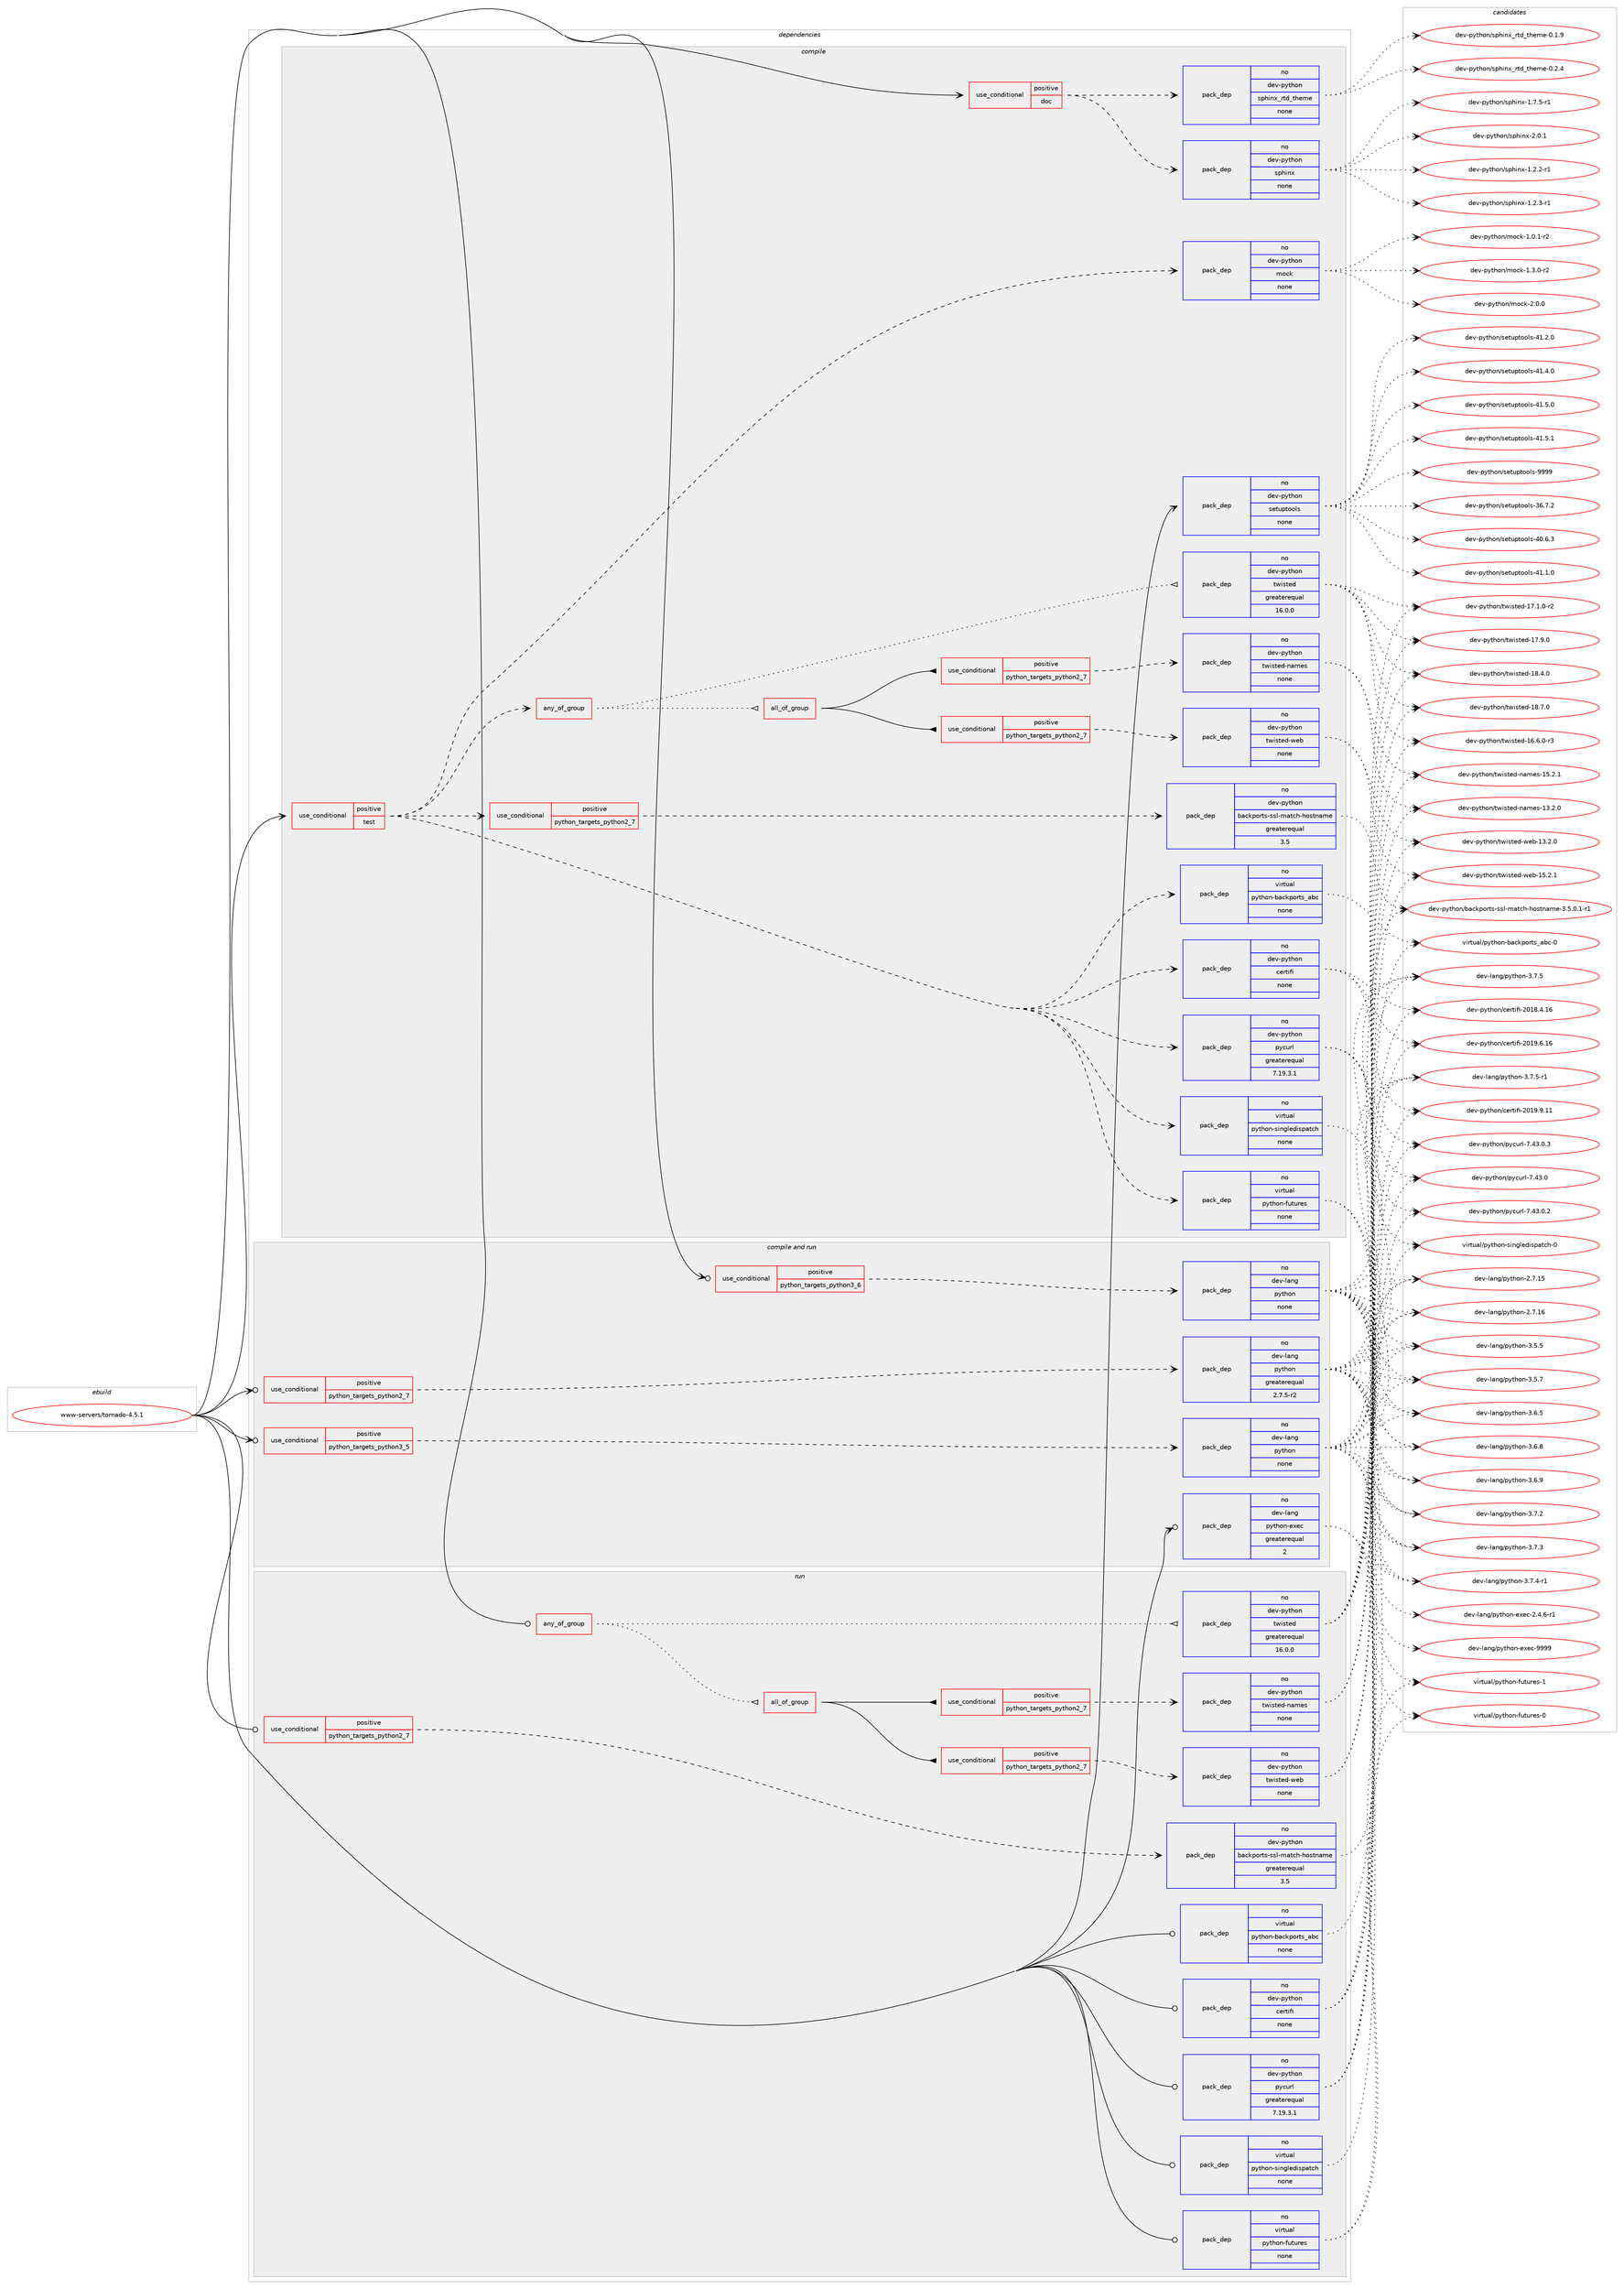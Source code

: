 digraph prolog {

# *************
# Graph options
# *************

newrank=true;
concentrate=true;
compound=true;
graph [rankdir=LR,fontname=Helvetica,fontsize=10,ranksep=1.5];#, ranksep=2.5, nodesep=0.2];
edge  [arrowhead=vee];
node  [fontname=Helvetica,fontsize=10];

# **********
# The ebuild
# **********

subgraph cluster_leftcol {
color=gray;
rank=same;
label=<<i>ebuild</i>>;
id [label="www-servers/tornado-4.5.1", color=red, width=4, href="../www-servers/tornado-4.5.1.svg"];
}

# ****************
# The dependencies
# ****************

subgraph cluster_midcol {
color=gray;
label=<<i>dependencies</i>>;
subgraph cluster_compile {
fillcolor="#eeeeee";
style=filled;
label=<<i>compile</i>>;
subgraph cond218486 {
dependency911066 [label=<<TABLE BORDER="0" CELLBORDER="1" CELLSPACING="0" CELLPADDING="4"><TR><TD ROWSPAN="3" CELLPADDING="10">use_conditional</TD></TR><TR><TD>positive</TD></TR><TR><TD>doc</TD></TR></TABLE>>, shape=none, color=red];
subgraph pack676174 {
dependency911067 [label=<<TABLE BORDER="0" CELLBORDER="1" CELLSPACING="0" CELLPADDING="4" WIDTH="220"><TR><TD ROWSPAN="6" CELLPADDING="30">pack_dep</TD></TR><TR><TD WIDTH="110">no</TD></TR><TR><TD>dev-python</TD></TR><TR><TD>sphinx</TD></TR><TR><TD>none</TD></TR><TR><TD></TD></TR></TABLE>>, shape=none, color=blue];
}
dependency911066:e -> dependency911067:w [weight=20,style="dashed",arrowhead="vee"];
subgraph pack676175 {
dependency911068 [label=<<TABLE BORDER="0" CELLBORDER="1" CELLSPACING="0" CELLPADDING="4" WIDTH="220"><TR><TD ROWSPAN="6" CELLPADDING="30">pack_dep</TD></TR><TR><TD WIDTH="110">no</TD></TR><TR><TD>dev-python</TD></TR><TR><TD>sphinx_rtd_theme</TD></TR><TR><TD>none</TD></TR><TR><TD></TD></TR></TABLE>>, shape=none, color=blue];
}
dependency911066:e -> dependency911068:w [weight=20,style="dashed",arrowhead="vee"];
}
id:e -> dependency911066:w [weight=20,style="solid",arrowhead="vee"];
subgraph cond218487 {
dependency911069 [label=<<TABLE BORDER="0" CELLBORDER="1" CELLSPACING="0" CELLPADDING="4"><TR><TD ROWSPAN="3" CELLPADDING="10">use_conditional</TD></TR><TR><TD>positive</TD></TR><TR><TD>test</TD></TR></TABLE>>, shape=none, color=red];
subgraph pack676176 {
dependency911070 [label=<<TABLE BORDER="0" CELLBORDER="1" CELLSPACING="0" CELLPADDING="4" WIDTH="220"><TR><TD ROWSPAN="6" CELLPADDING="30">pack_dep</TD></TR><TR><TD WIDTH="110">no</TD></TR><TR><TD>dev-python</TD></TR><TR><TD>certifi</TD></TR><TR><TD>none</TD></TR><TR><TD></TD></TR></TABLE>>, shape=none, color=blue];
}
dependency911069:e -> dependency911070:w [weight=20,style="dashed",arrowhead="vee"];
subgraph pack676177 {
dependency911071 [label=<<TABLE BORDER="0" CELLBORDER="1" CELLSPACING="0" CELLPADDING="4" WIDTH="220"><TR><TD ROWSPAN="6" CELLPADDING="30">pack_dep</TD></TR><TR><TD WIDTH="110">no</TD></TR><TR><TD>dev-python</TD></TR><TR><TD>pycurl</TD></TR><TR><TD>greaterequal</TD></TR><TR><TD>7.19.3.1</TD></TR></TABLE>>, shape=none, color=blue];
}
dependency911069:e -> dependency911071:w [weight=20,style="dashed",arrowhead="vee"];
subgraph cond218488 {
dependency911072 [label=<<TABLE BORDER="0" CELLBORDER="1" CELLSPACING="0" CELLPADDING="4"><TR><TD ROWSPAN="3" CELLPADDING="10">use_conditional</TD></TR><TR><TD>positive</TD></TR><TR><TD>python_targets_python2_7</TD></TR></TABLE>>, shape=none, color=red];
subgraph pack676178 {
dependency911073 [label=<<TABLE BORDER="0" CELLBORDER="1" CELLSPACING="0" CELLPADDING="4" WIDTH="220"><TR><TD ROWSPAN="6" CELLPADDING="30">pack_dep</TD></TR><TR><TD WIDTH="110">no</TD></TR><TR><TD>dev-python</TD></TR><TR><TD>backports-ssl-match-hostname</TD></TR><TR><TD>greaterequal</TD></TR><TR><TD>3.5</TD></TR></TABLE>>, shape=none, color=blue];
}
dependency911072:e -> dependency911073:w [weight=20,style="dashed",arrowhead="vee"];
}
dependency911069:e -> dependency911072:w [weight=20,style="dashed",arrowhead="vee"];
subgraph any15825 {
dependency911074 [label=<<TABLE BORDER="0" CELLBORDER="1" CELLSPACING="0" CELLPADDING="4"><TR><TD CELLPADDING="10">any_of_group</TD></TR></TABLE>>, shape=none, color=red];subgraph pack676179 {
dependency911075 [label=<<TABLE BORDER="0" CELLBORDER="1" CELLSPACING="0" CELLPADDING="4" WIDTH="220"><TR><TD ROWSPAN="6" CELLPADDING="30">pack_dep</TD></TR><TR><TD WIDTH="110">no</TD></TR><TR><TD>dev-python</TD></TR><TR><TD>twisted</TD></TR><TR><TD>greaterequal</TD></TR><TR><TD>16.0.0</TD></TR></TABLE>>, shape=none, color=blue];
}
dependency911074:e -> dependency911075:w [weight=20,style="dotted",arrowhead="oinv"];
subgraph all584 {
dependency911076 [label=<<TABLE BORDER="0" CELLBORDER="1" CELLSPACING="0" CELLPADDING="4"><TR><TD CELLPADDING="10">all_of_group</TD></TR></TABLE>>, shape=none, color=red];subgraph cond218489 {
dependency911077 [label=<<TABLE BORDER="0" CELLBORDER="1" CELLSPACING="0" CELLPADDING="4"><TR><TD ROWSPAN="3" CELLPADDING="10">use_conditional</TD></TR><TR><TD>positive</TD></TR><TR><TD>python_targets_python2_7</TD></TR></TABLE>>, shape=none, color=red];
subgraph pack676180 {
dependency911078 [label=<<TABLE BORDER="0" CELLBORDER="1" CELLSPACING="0" CELLPADDING="4" WIDTH="220"><TR><TD ROWSPAN="6" CELLPADDING="30">pack_dep</TD></TR><TR><TD WIDTH="110">no</TD></TR><TR><TD>dev-python</TD></TR><TR><TD>twisted-names</TD></TR><TR><TD>none</TD></TR><TR><TD></TD></TR></TABLE>>, shape=none, color=blue];
}
dependency911077:e -> dependency911078:w [weight=20,style="dashed",arrowhead="vee"];
}
dependency911076:e -> dependency911077:w [weight=20,style="solid",arrowhead="inv"];
subgraph cond218490 {
dependency911079 [label=<<TABLE BORDER="0" CELLBORDER="1" CELLSPACING="0" CELLPADDING="4"><TR><TD ROWSPAN="3" CELLPADDING="10">use_conditional</TD></TR><TR><TD>positive</TD></TR><TR><TD>python_targets_python2_7</TD></TR></TABLE>>, shape=none, color=red];
subgraph pack676181 {
dependency911080 [label=<<TABLE BORDER="0" CELLBORDER="1" CELLSPACING="0" CELLPADDING="4" WIDTH="220"><TR><TD ROWSPAN="6" CELLPADDING="30">pack_dep</TD></TR><TR><TD WIDTH="110">no</TD></TR><TR><TD>dev-python</TD></TR><TR><TD>twisted-web</TD></TR><TR><TD>none</TD></TR><TR><TD></TD></TR></TABLE>>, shape=none, color=blue];
}
dependency911079:e -> dependency911080:w [weight=20,style="dashed",arrowhead="vee"];
}
dependency911076:e -> dependency911079:w [weight=20,style="solid",arrowhead="inv"];
}
dependency911074:e -> dependency911076:w [weight=20,style="dotted",arrowhead="oinv"];
}
dependency911069:e -> dependency911074:w [weight=20,style="dashed",arrowhead="vee"];
subgraph pack676182 {
dependency911081 [label=<<TABLE BORDER="0" CELLBORDER="1" CELLSPACING="0" CELLPADDING="4" WIDTH="220"><TR><TD ROWSPAN="6" CELLPADDING="30">pack_dep</TD></TR><TR><TD WIDTH="110">no</TD></TR><TR><TD>virtual</TD></TR><TR><TD>python-backports_abc</TD></TR><TR><TD>none</TD></TR><TR><TD></TD></TR></TABLE>>, shape=none, color=blue];
}
dependency911069:e -> dependency911081:w [weight=20,style="dashed",arrowhead="vee"];
subgraph pack676183 {
dependency911082 [label=<<TABLE BORDER="0" CELLBORDER="1" CELLSPACING="0" CELLPADDING="4" WIDTH="220"><TR><TD ROWSPAN="6" CELLPADDING="30">pack_dep</TD></TR><TR><TD WIDTH="110">no</TD></TR><TR><TD>virtual</TD></TR><TR><TD>python-futures</TD></TR><TR><TD>none</TD></TR><TR><TD></TD></TR></TABLE>>, shape=none, color=blue];
}
dependency911069:e -> dependency911082:w [weight=20,style="dashed",arrowhead="vee"];
subgraph pack676184 {
dependency911083 [label=<<TABLE BORDER="0" CELLBORDER="1" CELLSPACING="0" CELLPADDING="4" WIDTH="220"><TR><TD ROWSPAN="6" CELLPADDING="30">pack_dep</TD></TR><TR><TD WIDTH="110">no</TD></TR><TR><TD>virtual</TD></TR><TR><TD>python-singledispatch</TD></TR><TR><TD>none</TD></TR><TR><TD></TD></TR></TABLE>>, shape=none, color=blue];
}
dependency911069:e -> dependency911083:w [weight=20,style="dashed",arrowhead="vee"];
subgraph pack676185 {
dependency911084 [label=<<TABLE BORDER="0" CELLBORDER="1" CELLSPACING="0" CELLPADDING="4" WIDTH="220"><TR><TD ROWSPAN="6" CELLPADDING="30">pack_dep</TD></TR><TR><TD WIDTH="110">no</TD></TR><TR><TD>dev-python</TD></TR><TR><TD>mock</TD></TR><TR><TD>none</TD></TR><TR><TD></TD></TR></TABLE>>, shape=none, color=blue];
}
dependency911069:e -> dependency911084:w [weight=20,style="dashed",arrowhead="vee"];
}
id:e -> dependency911069:w [weight=20,style="solid",arrowhead="vee"];
subgraph pack676186 {
dependency911085 [label=<<TABLE BORDER="0" CELLBORDER="1" CELLSPACING="0" CELLPADDING="4" WIDTH="220"><TR><TD ROWSPAN="6" CELLPADDING="30">pack_dep</TD></TR><TR><TD WIDTH="110">no</TD></TR><TR><TD>dev-python</TD></TR><TR><TD>setuptools</TD></TR><TR><TD>none</TD></TR><TR><TD></TD></TR></TABLE>>, shape=none, color=blue];
}
id:e -> dependency911085:w [weight=20,style="solid",arrowhead="vee"];
}
subgraph cluster_compileandrun {
fillcolor="#eeeeee";
style=filled;
label=<<i>compile and run</i>>;
subgraph cond218491 {
dependency911086 [label=<<TABLE BORDER="0" CELLBORDER="1" CELLSPACING="0" CELLPADDING="4"><TR><TD ROWSPAN="3" CELLPADDING="10">use_conditional</TD></TR><TR><TD>positive</TD></TR><TR><TD>python_targets_python2_7</TD></TR></TABLE>>, shape=none, color=red];
subgraph pack676187 {
dependency911087 [label=<<TABLE BORDER="0" CELLBORDER="1" CELLSPACING="0" CELLPADDING="4" WIDTH="220"><TR><TD ROWSPAN="6" CELLPADDING="30">pack_dep</TD></TR><TR><TD WIDTH="110">no</TD></TR><TR><TD>dev-lang</TD></TR><TR><TD>python</TD></TR><TR><TD>greaterequal</TD></TR><TR><TD>2.7.5-r2</TD></TR></TABLE>>, shape=none, color=blue];
}
dependency911086:e -> dependency911087:w [weight=20,style="dashed",arrowhead="vee"];
}
id:e -> dependency911086:w [weight=20,style="solid",arrowhead="odotvee"];
subgraph cond218492 {
dependency911088 [label=<<TABLE BORDER="0" CELLBORDER="1" CELLSPACING="0" CELLPADDING="4"><TR><TD ROWSPAN="3" CELLPADDING="10">use_conditional</TD></TR><TR><TD>positive</TD></TR><TR><TD>python_targets_python3_5</TD></TR></TABLE>>, shape=none, color=red];
subgraph pack676188 {
dependency911089 [label=<<TABLE BORDER="0" CELLBORDER="1" CELLSPACING="0" CELLPADDING="4" WIDTH="220"><TR><TD ROWSPAN="6" CELLPADDING="30">pack_dep</TD></TR><TR><TD WIDTH="110">no</TD></TR><TR><TD>dev-lang</TD></TR><TR><TD>python</TD></TR><TR><TD>none</TD></TR><TR><TD></TD></TR></TABLE>>, shape=none, color=blue];
}
dependency911088:e -> dependency911089:w [weight=20,style="dashed",arrowhead="vee"];
}
id:e -> dependency911088:w [weight=20,style="solid",arrowhead="odotvee"];
subgraph cond218493 {
dependency911090 [label=<<TABLE BORDER="0" CELLBORDER="1" CELLSPACING="0" CELLPADDING="4"><TR><TD ROWSPAN="3" CELLPADDING="10">use_conditional</TD></TR><TR><TD>positive</TD></TR><TR><TD>python_targets_python3_6</TD></TR></TABLE>>, shape=none, color=red];
subgraph pack676189 {
dependency911091 [label=<<TABLE BORDER="0" CELLBORDER="1" CELLSPACING="0" CELLPADDING="4" WIDTH="220"><TR><TD ROWSPAN="6" CELLPADDING="30">pack_dep</TD></TR><TR><TD WIDTH="110">no</TD></TR><TR><TD>dev-lang</TD></TR><TR><TD>python</TD></TR><TR><TD>none</TD></TR><TR><TD></TD></TR></TABLE>>, shape=none, color=blue];
}
dependency911090:e -> dependency911091:w [weight=20,style="dashed",arrowhead="vee"];
}
id:e -> dependency911090:w [weight=20,style="solid",arrowhead="odotvee"];
subgraph pack676190 {
dependency911092 [label=<<TABLE BORDER="0" CELLBORDER="1" CELLSPACING="0" CELLPADDING="4" WIDTH="220"><TR><TD ROWSPAN="6" CELLPADDING="30">pack_dep</TD></TR><TR><TD WIDTH="110">no</TD></TR><TR><TD>dev-lang</TD></TR><TR><TD>python-exec</TD></TR><TR><TD>greaterequal</TD></TR><TR><TD>2</TD></TR></TABLE>>, shape=none, color=blue];
}
id:e -> dependency911092:w [weight=20,style="solid",arrowhead="odotvee"];
}
subgraph cluster_run {
fillcolor="#eeeeee";
style=filled;
label=<<i>run</i>>;
subgraph any15826 {
dependency911093 [label=<<TABLE BORDER="0" CELLBORDER="1" CELLSPACING="0" CELLPADDING="4"><TR><TD CELLPADDING="10">any_of_group</TD></TR></TABLE>>, shape=none, color=red];subgraph pack676191 {
dependency911094 [label=<<TABLE BORDER="0" CELLBORDER="1" CELLSPACING="0" CELLPADDING="4" WIDTH="220"><TR><TD ROWSPAN="6" CELLPADDING="30">pack_dep</TD></TR><TR><TD WIDTH="110">no</TD></TR><TR><TD>dev-python</TD></TR><TR><TD>twisted</TD></TR><TR><TD>greaterequal</TD></TR><TR><TD>16.0.0</TD></TR></TABLE>>, shape=none, color=blue];
}
dependency911093:e -> dependency911094:w [weight=20,style="dotted",arrowhead="oinv"];
subgraph all585 {
dependency911095 [label=<<TABLE BORDER="0" CELLBORDER="1" CELLSPACING="0" CELLPADDING="4"><TR><TD CELLPADDING="10">all_of_group</TD></TR></TABLE>>, shape=none, color=red];subgraph cond218494 {
dependency911096 [label=<<TABLE BORDER="0" CELLBORDER="1" CELLSPACING="0" CELLPADDING="4"><TR><TD ROWSPAN="3" CELLPADDING="10">use_conditional</TD></TR><TR><TD>positive</TD></TR><TR><TD>python_targets_python2_7</TD></TR></TABLE>>, shape=none, color=red];
subgraph pack676192 {
dependency911097 [label=<<TABLE BORDER="0" CELLBORDER="1" CELLSPACING="0" CELLPADDING="4" WIDTH="220"><TR><TD ROWSPAN="6" CELLPADDING="30">pack_dep</TD></TR><TR><TD WIDTH="110">no</TD></TR><TR><TD>dev-python</TD></TR><TR><TD>twisted-names</TD></TR><TR><TD>none</TD></TR><TR><TD></TD></TR></TABLE>>, shape=none, color=blue];
}
dependency911096:e -> dependency911097:w [weight=20,style="dashed",arrowhead="vee"];
}
dependency911095:e -> dependency911096:w [weight=20,style="solid",arrowhead="inv"];
subgraph cond218495 {
dependency911098 [label=<<TABLE BORDER="0" CELLBORDER="1" CELLSPACING="0" CELLPADDING="4"><TR><TD ROWSPAN="3" CELLPADDING="10">use_conditional</TD></TR><TR><TD>positive</TD></TR><TR><TD>python_targets_python2_7</TD></TR></TABLE>>, shape=none, color=red];
subgraph pack676193 {
dependency911099 [label=<<TABLE BORDER="0" CELLBORDER="1" CELLSPACING="0" CELLPADDING="4" WIDTH="220"><TR><TD ROWSPAN="6" CELLPADDING="30">pack_dep</TD></TR><TR><TD WIDTH="110">no</TD></TR><TR><TD>dev-python</TD></TR><TR><TD>twisted-web</TD></TR><TR><TD>none</TD></TR><TR><TD></TD></TR></TABLE>>, shape=none, color=blue];
}
dependency911098:e -> dependency911099:w [weight=20,style="dashed",arrowhead="vee"];
}
dependency911095:e -> dependency911098:w [weight=20,style="solid",arrowhead="inv"];
}
dependency911093:e -> dependency911095:w [weight=20,style="dotted",arrowhead="oinv"];
}
id:e -> dependency911093:w [weight=20,style="solid",arrowhead="odot"];
subgraph cond218496 {
dependency911100 [label=<<TABLE BORDER="0" CELLBORDER="1" CELLSPACING="0" CELLPADDING="4"><TR><TD ROWSPAN="3" CELLPADDING="10">use_conditional</TD></TR><TR><TD>positive</TD></TR><TR><TD>python_targets_python2_7</TD></TR></TABLE>>, shape=none, color=red];
subgraph pack676194 {
dependency911101 [label=<<TABLE BORDER="0" CELLBORDER="1" CELLSPACING="0" CELLPADDING="4" WIDTH="220"><TR><TD ROWSPAN="6" CELLPADDING="30">pack_dep</TD></TR><TR><TD WIDTH="110">no</TD></TR><TR><TD>dev-python</TD></TR><TR><TD>backports-ssl-match-hostname</TD></TR><TR><TD>greaterequal</TD></TR><TR><TD>3.5</TD></TR></TABLE>>, shape=none, color=blue];
}
dependency911100:e -> dependency911101:w [weight=20,style="dashed",arrowhead="vee"];
}
id:e -> dependency911100:w [weight=20,style="solid",arrowhead="odot"];
subgraph pack676195 {
dependency911102 [label=<<TABLE BORDER="0" CELLBORDER="1" CELLSPACING="0" CELLPADDING="4" WIDTH="220"><TR><TD ROWSPAN="6" CELLPADDING="30">pack_dep</TD></TR><TR><TD WIDTH="110">no</TD></TR><TR><TD>dev-python</TD></TR><TR><TD>certifi</TD></TR><TR><TD>none</TD></TR><TR><TD></TD></TR></TABLE>>, shape=none, color=blue];
}
id:e -> dependency911102:w [weight=20,style="solid",arrowhead="odot"];
subgraph pack676196 {
dependency911103 [label=<<TABLE BORDER="0" CELLBORDER="1" CELLSPACING="0" CELLPADDING="4" WIDTH="220"><TR><TD ROWSPAN="6" CELLPADDING="30">pack_dep</TD></TR><TR><TD WIDTH="110">no</TD></TR><TR><TD>dev-python</TD></TR><TR><TD>pycurl</TD></TR><TR><TD>greaterequal</TD></TR><TR><TD>7.19.3.1</TD></TR></TABLE>>, shape=none, color=blue];
}
id:e -> dependency911103:w [weight=20,style="solid",arrowhead="odot"];
subgraph pack676197 {
dependency911104 [label=<<TABLE BORDER="0" CELLBORDER="1" CELLSPACING="0" CELLPADDING="4" WIDTH="220"><TR><TD ROWSPAN="6" CELLPADDING="30">pack_dep</TD></TR><TR><TD WIDTH="110">no</TD></TR><TR><TD>virtual</TD></TR><TR><TD>python-backports_abc</TD></TR><TR><TD>none</TD></TR><TR><TD></TD></TR></TABLE>>, shape=none, color=blue];
}
id:e -> dependency911104:w [weight=20,style="solid",arrowhead="odot"];
subgraph pack676198 {
dependency911105 [label=<<TABLE BORDER="0" CELLBORDER="1" CELLSPACING="0" CELLPADDING="4" WIDTH="220"><TR><TD ROWSPAN="6" CELLPADDING="30">pack_dep</TD></TR><TR><TD WIDTH="110">no</TD></TR><TR><TD>virtual</TD></TR><TR><TD>python-futures</TD></TR><TR><TD>none</TD></TR><TR><TD></TD></TR></TABLE>>, shape=none, color=blue];
}
id:e -> dependency911105:w [weight=20,style="solid",arrowhead="odot"];
subgraph pack676199 {
dependency911106 [label=<<TABLE BORDER="0" CELLBORDER="1" CELLSPACING="0" CELLPADDING="4" WIDTH="220"><TR><TD ROWSPAN="6" CELLPADDING="30">pack_dep</TD></TR><TR><TD WIDTH="110">no</TD></TR><TR><TD>virtual</TD></TR><TR><TD>python-singledispatch</TD></TR><TR><TD>none</TD></TR><TR><TD></TD></TR></TABLE>>, shape=none, color=blue];
}
id:e -> dependency911106:w [weight=20,style="solid",arrowhead="odot"];
}
}

# **************
# The candidates
# **************

subgraph cluster_choices {
rank=same;
color=gray;
label=<<i>candidates</i>>;

subgraph choice676174 {
color=black;
nodesep=1;
choice10010111845112121116104111110471151121041051101204549465046504511449 [label="dev-python/sphinx-1.2.2-r1", color=red, width=4,href="../dev-python/sphinx-1.2.2-r1.svg"];
choice10010111845112121116104111110471151121041051101204549465046514511449 [label="dev-python/sphinx-1.2.3-r1", color=red, width=4,href="../dev-python/sphinx-1.2.3-r1.svg"];
choice10010111845112121116104111110471151121041051101204549465546534511449 [label="dev-python/sphinx-1.7.5-r1", color=red, width=4,href="../dev-python/sphinx-1.7.5-r1.svg"];
choice1001011184511212111610411111047115112104105110120455046484649 [label="dev-python/sphinx-2.0.1", color=red, width=4,href="../dev-python/sphinx-2.0.1.svg"];
dependency911067:e -> choice10010111845112121116104111110471151121041051101204549465046504511449:w [style=dotted,weight="100"];
dependency911067:e -> choice10010111845112121116104111110471151121041051101204549465046514511449:w [style=dotted,weight="100"];
dependency911067:e -> choice10010111845112121116104111110471151121041051101204549465546534511449:w [style=dotted,weight="100"];
dependency911067:e -> choice1001011184511212111610411111047115112104105110120455046484649:w [style=dotted,weight="100"];
}
subgraph choice676175 {
color=black;
nodesep=1;
choice10010111845112121116104111110471151121041051101209511411610095116104101109101454846494657 [label="dev-python/sphinx_rtd_theme-0.1.9", color=red, width=4,href="../dev-python/sphinx_rtd_theme-0.1.9.svg"];
choice10010111845112121116104111110471151121041051101209511411610095116104101109101454846504652 [label="dev-python/sphinx_rtd_theme-0.2.4", color=red, width=4,href="../dev-python/sphinx_rtd_theme-0.2.4.svg"];
dependency911068:e -> choice10010111845112121116104111110471151121041051101209511411610095116104101109101454846494657:w [style=dotted,weight="100"];
dependency911068:e -> choice10010111845112121116104111110471151121041051101209511411610095116104101109101454846504652:w [style=dotted,weight="100"];
}
subgraph choice676176 {
color=black;
nodesep=1;
choice10010111845112121116104111110479910111411610510210545504849564652464954 [label="dev-python/certifi-2018.4.16", color=red, width=4,href="../dev-python/certifi-2018.4.16.svg"];
choice10010111845112121116104111110479910111411610510210545504849574654464954 [label="dev-python/certifi-2019.6.16", color=red, width=4,href="../dev-python/certifi-2019.6.16.svg"];
choice10010111845112121116104111110479910111411610510210545504849574657464949 [label="dev-python/certifi-2019.9.11", color=red, width=4,href="../dev-python/certifi-2019.9.11.svg"];
dependency911070:e -> choice10010111845112121116104111110479910111411610510210545504849564652464954:w [style=dotted,weight="100"];
dependency911070:e -> choice10010111845112121116104111110479910111411610510210545504849574654464954:w [style=dotted,weight="100"];
dependency911070:e -> choice10010111845112121116104111110479910111411610510210545504849574657464949:w [style=dotted,weight="100"];
}
subgraph choice676177 {
color=black;
nodesep=1;
choice10010111845112121116104111110471121219911711410845554652514648 [label="dev-python/pycurl-7.43.0", color=red, width=4,href="../dev-python/pycurl-7.43.0.svg"];
choice100101118451121211161041111104711212199117114108455546525146484650 [label="dev-python/pycurl-7.43.0.2", color=red, width=4,href="../dev-python/pycurl-7.43.0.2.svg"];
choice100101118451121211161041111104711212199117114108455546525146484651 [label="dev-python/pycurl-7.43.0.3", color=red, width=4,href="../dev-python/pycurl-7.43.0.3.svg"];
dependency911071:e -> choice10010111845112121116104111110471121219911711410845554652514648:w [style=dotted,weight="100"];
dependency911071:e -> choice100101118451121211161041111104711212199117114108455546525146484650:w [style=dotted,weight="100"];
dependency911071:e -> choice100101118451121211161041111104711212199117114108455546525146484651:w [style=dotted,weight="100"];
}
subgraph choice676178 {
color=black;
nodesep=1;
choice100101118451121211161041111104798979910711211111411611545115115108451099711699104451041111151161109710910145514653464846494511449 [label="dev-python/backports-ssl-match-hostname-3.5.0.1-r1", color=red, width=4,href="../dev-python/backports-ssl-match-hostname-3.5.0.1-r1.svg"];
dependency911073:e -> choice100101118451121211161041111104798979910711211111411611545115115108451099711699104451041111151161109710910145514653464846494511449:w [style=dotted,weight="100"];
}
subgraph choice676179 {
color=black;
nodesep=1;
choice1001011184511212111610411111047116119105115116101100454954465446484511451 [label="dev-python/twisted-16.6.0-r3", color=red, width=4,href="../dev-python/twisted-16.6.0-r3.svg"];
choice1001011184511212111610411111047116119105115116101100454955464946484511450 [label="dev-python/twisted-17.1.0-r2", color=red, width=4,href="../dev-python/twisted-17.1.0-r2.svg"];
choice100101118451121211161041111104711611910511511610110045495546574648 [label="dev-python/twisted-17.9.0", color=red, width=4,href="../dev-python/twisted-17.9.0.svg"];
choice100101118451121211161041111104711611910511511610110045495646524648 [label="dev-python/twisted-18.4.0", color=red, width=4,href="../dev-python/twisted-18.4.0.svg"];
choice100101118451121211161041111104711611910511511610110045495646554648 [label="dev-python/twisted-18.7.0", color=red, width=4,href="../dev-python/twisted-18.7.0.svg"];
dependency911075:e -> choice1001011184511212111610411111047116119105115116101100454954465446484511451:w [style=dotted,weight="100"];
dependency911075:e -> choice1001011184511212111610411111047116119105115116101100454955464946484511450:w [style=dotted,weight="100"];
dependency911075:e -> choice100101118451121211161041111104711611910511511610110045495546574648:w [style=dotted,weight="100"];
dependency911075:e -> choice100101118451121211161041111104711611910511511610110045495646524648:w [style=dotted,weight="100"];
dependency911075:e -> choice100101118451121211161041111104711611910511511610110045495646554648:w [style=dotted,weight="100"];
}
subgraph choice676180 {
color=black;
nodesep=1;
choice1001011184511212111610411111047116119105115116101100451109710910111545495146504648 [label="dev-python/twisted-names-13.2.0", color=red, width=4,href="../dev-python/twisted-names-13.2.0.svg"];
choice1001011184511212111610411111047116119105115116101100451109710910111545495346504649 [label="dev-python/twisted-names-15.2.1", color=red, width=4,href="../dev-python/twisted-names-15.2.1.svg"];
dependency911078:e -> choice1001011184511212111610411111047116119105115116101100451109710910111545495146504648:w [style=dotted,weight="100"];
dependency911078:e -> choice1001011184511212111610411111047116119105115116101100451109710910111545495346504649:w [style=dotted,weight="100"];
}
subgraph choice676181 {
color=black;
nodesep=1;
choice1001011184511212111610411111047116119105115116101100451191019845495146504648 [label="dev-python/twisted-web-13.2.0", color=red, width=4,href="../dev-python/twisted-web-13.2.0.svg"];
choice1001011184511212111610411111047116119105115116101100451191019845495346504649 [label="dev-python/twisted-web-15.2.1", color=red, width=4,href="../dev-python/twisted-web-15.2.1.svg"];
dependency911080:e -> choice1001011184511212111610411111047116119105115116101100451191019845495146504648:w [style=dotted,weight="100"];
dependency911080:e -> choice1001011184511212111610411111047116119105115116101100451191019845495346504649:w [style=dotted,weight="100"];
}
subgraph choice676182 {
color=black;
nodesep=1;
choice118105114116117971084711212111610411111045989799107112111114116115959798994548 [label="virtual/python-backports_abc-0", color=red, width=4,href="../virtual/python-backports_abc-0.svg"];
dependency911081:e -> choice118105114116117971084711212111610411111045989799107112111114116115959798994548:w [style=dotted,weight="100"];
}
subgraph choice676183 {
color=black;
nodesep=1;
choice1181051141161179710847112121116104111110451021171161171141011154548 [label="virtual/python-futures-0", color=red, width=4,href="../virtual/python-futures-0.svg"];
choice1181051141161179710847112121116104111110451021171161171141011154549 [label="virtual/python-futures-1", color=red, width=4,href="../virtual/python-futures-1.svg"];
dependency911082:e -> choice1181051141161179710847112121116104111110451021171161171141011154548:w [style=dotted,weight="100"];
dependency911082:e -> choice1181051141161179710847112121116104111110451021171161171141011154549:w [style=dotted,weight="100"];
}
subgraph choice676184 {
color=black;
nodesep=1;
choice11810511411611797108471121211161041111104511510511010310810110010511511297116991044548 [label="virtual/python-singledispatch-0", color=red, width=4,href="../virtual/python-singledispatch-0.svg"];
dependency911083:e -> choice11810511411611797108471121211161041111104511510511010310810110010511511297116991044548:w [style=dotted,weight="100"];
}
subgraph choice676185 {
color=black;
nodesep=1;
choice1001011184511212111610411111047109111991074549464846494511450 [label="dev-python/mock-1.0.1-r2", color=red, width=4,href="../dev-python/mock-1.0.1-r2.svg"];
choice1001011184511212111610411111047109111991074549465146484511450 [label="dev-python/mock-1.3.0-r2", color=red, width=4,href="../dev-python/mock-1.3.0-r2.svg"];
choice100101118451121211161041111104710911199107455046484648 [label="dev-python/mock-2.0.0", color=red, width=4,href="../dev-python/mock-2.0.0.svg"];
dependency911084:e -> choice1001011184511212111610411111047109111991074549464846494511450:w [style=dotted,weight="100"];
dependency911084:e -> choice1001011184511212111610411111047109111991074549465146484511450:w [style=dotted,weight="100"];
dependency911084:e -> choice100101118451121211161041111104710911199107455046484648:w [style=dotted,weight="100"];
}
subgraph choice676186 {
color=black;
nodesep=1;
choice100101118451121211161041111104711510111611711211611111110811545515446554650 [label="dev-python/setuptools-36.7.2", color=red, width=4,href="../dev-python/setuptools-36.7.2.svg"];
choice100101118451121211161041111104711510111611711211611111110811545524846544651 [label="dev-python/setuptools-40.6.3", color=red, width=4,href="../dev-python/setuptools-40.6.3.svg"];
choice100101118451121211161041111104711510111611711211611111110811545524946494648 [label="dev-python/setuptools-41.1.0", color=red, width=4,href="../dev-python/setuptools-41.1.0.svg"];
choice100101118451121211161041111104711510111611711211611111110811545524946504648 [label="dev-python/setuptools-41.2.0", color=red, width=4,href="../dev-python/setuptools-41.2.0.svg"];
choice100101118451121211161041111104711510111611711211611111110811545524946524648 [label="dev-python/setuptools-41.4.0", color=red, width=4,href="../dev-python/setuptools-41.4.0.svg"];
choice100101118451121211161041111104711510111611711211611111110811545524946534648 [label="dev-python/setuptools-41.5.0", color=red, width=4,href="../dev-python/setuptools-41.5.0.svg"];
choice100101118451121211161041111104711510111611711211611111110811545524946534649 [label="dev-python/setuptools-41.5.1", color=red, width=4,href="../dev-python/setuptools-41.5.1.svg"];
choice10010111845112121116104111110471151011161171121161111111081154557575757 [label="dev-python/setuptools-9999", color=red, width=4,href="../dev-python/setuptools-9999.svg"];
dependency911085:e -> choice100101118451121211161041111104711510111611711211611111110811545515446554650:w [style=dotted,weight="100"];
dependency911085:e -> choice100101118451121211161041111104711510111611711211611111110811545524846544651:w [style=dotted,weight="100"];
dependency911085:e -> choice100101118451121211161041111104711510111611711211611111110811545524946494648:w [style=dotted,weight="100"];
dependency911085:e -> choice100101118451121211161041111104711510111611711211611111110811545524946504648:w [style=dotted,weight="100"];
dependency911085:e -> choice100101118451121211161041111104711510111611711211611111110811545524946524648:w [style=dotted,weight="100"];
dependency911085:e -> choice100101118451121211161041111104711510111611711211611111110811545524946534648:w [style=dotted,weight="100"];
dependency911085:e -> choice100101118451121211161041111104711510111611711211611111110811545524946534649:w [style=dotted,weight="100"];
dependency911085:e -> choice10010111845112121116104111110471151011161171121161111111081154557575757:w [style=dotted,weight="100"];
}
subgraph choice676187 {
color=black;
nodesep=1;
choice10010111845108971101034711212111610411111045504655464953 [label="dev-lang/python-2.7.15", color=red, width=4,href="../dev-lang/python-2.7.15.svg"];
choice10010111845108971101034711212111610411111045504655464954 [label="dev-lang/python-2.7.16", color=red, width=4,href="../dev-lang/python-2.7.16.svg"];
choice100101118451089711010347112121116104111110455146534653 [label="dev-lang/python-3.5.5", color=red, width=4,href="../dev-lang/python-3.5.5.svg"];
choice100101118451089711010347112121116104111110455146534655 [label="dev-lang/python-3.5.7", color=red, width=4,href="../dev-lang/python-3.5.7.svg"];
choice100101118451089711010347112121116104111110455146544653 [label="dev-lang/python-3.6.5", color=red, width=4,href="../dev-lang/python-3.6.5.svg"];
choice100101118451089711010347112121116104111110455146544656 [label="dev-lang/python-3.6.8", color=red, width=4,href="../dev-lang/python-3.6.8.svg"];
choice100101118451089711010347112121116104111110455146544657 [label="dev-lang/python-3.6.9", color=red, width=4,href="../dev-lang/python-3.6.9.svg"];
choice100101118451089711010347112121116104111110455146554650 [label="dev-lang/python-3.7.2", color=red, width=4,href="../dev-lang/python-3.7.2.svg"];
choice100101118451089711010347112121116104111110455146554651 [label="dev-lang/python-3.7.3", color=red, width=4,href="../dev-lang/python-3.7.3.svg"];
choice1001011184510897110103471121211161041111104551465546524511449 [label="dev-lang/python-3.7.4-r1", color=red, width=4,href="../dev-lang/python-3.7.4-r1.svg"];
choice100101118451089711010347112121116104111110455146554653 [label="dev-lang/python-3.7.5", color=red, width=4,href="../dev-lang/python-3.7.5.svg"];
choice1001011184510897110103471121211161041111104551465546534511449 [label="dev-lang/python-3.7.5-r1", color=red, width=4,href="../dev-lang/python-3.7.5-r1.svg"];
dependency911087:e -> choice10010111845108971101034711212111610411111045504655464953:w [style=dotted,weight="100"];
dependency911087:e -> choice10010111845108971101034711212111610411111045504655464954:w [style=dotted,weight="100"];
dependency911087:e -> choice100101118451089711010347112121116104111110455146534653:w [style=dotted,weight="100"];
dependency911087:e -> choice100101118451089711010347112121116104111110455146534655:w [style=dotted,weight="100"];
dependency911087:e -> choice100101118451089711010347112121116104111110455146544653:w [style=dotted,weight="100"];
dependency911087:e -> choice100101118451089711010347112121116104111110455146544656:w [style=dotted,weight="100"];
dependency911087:e -> choice100101118451089711010347112121116104111110455146544657:w [style=dotted,weight="100"];
dependency911087:e -> choice100101118451089711010347112121116104111110455146554650:w [style=dotted,weight="100"];
dependency911087:e -> choice100101118451089711010347112121116104111110455146554651:w [style=dotted,weight="100"];
dependency911087:e -> choice1001011184510897110103471121211161041111104551465546524511449:w [style=dotted,weight="100"];
dependency911087:e -> choice100101118451089711010347112121116104111110455146554653:w [style=dotted,weight="100"];
dependency911087:e -> choice1001011184510897110103471121211161041111104551465546534511449:w [style=dotted,weight="100"];
}
subgraph choice676188 {
color=black;
nodesep=1;
choice10010111845108971101034711212111610411111045504655464953 [label="dev-lang/python-2.7.15", color=red, width=4,href="../dev-lang/python-2.7.15.svg"];
choice10010111845108971101034711212111610411111045504655464954 [label="dev-lang/python-2.7.16", color=red, width=4,href="../dev-lang/python-2.7.16.svg"];
choice100101118451089711010347112121116104111110455146534653 [label="dev-lang/python-3.5.5", color=red, width=4,href="../dev-lang/python-3.5.5.svg"];
choice100101118451089711010347112121116104111110455146534655 [label="dev-lang/python-3.5.7", color=red, width=4,href="../dev-lang/python-3.5.7.svg"];
choice100101118451089711010347112121116104111110455146544653 [label="dev-lang/python-3.6.5", color=red, width=4,href="../dev-lang/python-3.6.5.svg"];
choice100101118451089711010347112121116104111110455146544656 [label="dev-lang/python-3.6.8", color=red, width=4,href="../dev-lang/python-3.6.8.svg"];
choice100101118451089711010347112121116104111110455146544657 [label="dev-lang/python-3.6.9", color=red, width=4,href="../dev-lang/python-3.6.9.svg"];
choice100101118451089711010347112121116104111110455146554650 [label="dev-lang/python-3.7.2", color=red, width=4,href="../dev-lang/python-3.7.2.svg"];
choice100101118451089711010347112121116104111110455146554651 [label="dev-lang/python-3.7.3", color=red, width=4,href="../dev-lang/python-3.7.3.svg"];
choice1001011184510897110103471121211161041111104551465546524511449 [label="dev-lang/python-3.7.4-r1", color=red, width=4,href="../dev-lang/python-3.7.4-r1.svg"];
choice100101118451089711010347112121116104111110455146554653 [label="dev-lang/python-3.7.5", color=red, width=4,href="../dev-lang/python-3.7.5.svg"];
choice1001011184510897110103471121211161041111104551465546534511449 [label="dev-lang/python-3.7.5-r1", color=red, width=4,href="../dev-lang/python-3.7.5-r1.svg"];
dependency911089:e -> choice10010111845108971101034711212111610411111045504655464953:w [style=dotted,weight="100"];
dependency911089:e -> choice10010111845108971101034711212111610411111045504655464954:w [style=dotted,weight="100"];
dependency911089:e -> choice100101118451089711010347112121116104111110455146534653:w [style=dotted,weight="100"];
dependency911089:e -> choice100101118451089711010347112121116104111110455146534655:w [style=dotted,weight="100"];
dependency911089:e -> choice100101118451089711010347112121116104111110455146544653:w [style=dotted,weight="100"];
dependency911089:e -> choice100101118451089711010347112121116104111110455146544656:w [style=dotted,weight="100"];
dependency911089:e -> choice100101118451089711010347112121116104111110455146544657:w [style=dotted,weight="100"];
dependency911089:e -> choice100101118451089711010347112121116104111110455146554650:w [style=dotted,weight="100"];
dependency911089:e -> choice100101118451089711010347112121116104111110455146554651:w [style=dotted,weight="100"];
dependency911089:e -> choice1001011184510897110103471121211161041111104551465546524511449:w [style=dotted,weight="100"];
dependency911089:e -> choice100101118451089711010347112121116104111110455146554653:w [style=dotted,weight="100"];
dependency911089:e -> choice1001011184510897110103471121211161041111104551465546534511449:w [style=dotted,weight="100"];
}
subgraph choice676189 {
color=black;
nodesep=1;
choice10010111845108971101034711212111610411111045504655464953 [label="dev-lang/python-2.7.15", color=red, width=4,href="../dev-lang/python-2.7.15.svg"];
choice10010111845108971101034711212111610411111045504655464954 [label="dev-lang/python-2.7.16", color=red, width=4,href="../dev-lang/python-2.7.16.svg"];
choice100101118451089711010347112121116104111110455146534653 [label="dev-lang/python-3.5.5", color=red, width=4,href="../dev-lang/python-3.5.5.svg"];
choice100101118451089711010347112121116104111110455146534655 [label="dev-lang/python-3.5.7", color=red, width=4,href="../dev-lang/python-3.5.7.svg"];
choice100101118451089711010347112121116104111110455146544653 [label="dev-lang/python-3.6.5", color=red, width=4,href="../dev-lang/python-3.6.5.svg"];
choice100101118451089711010347112121116104111110455146544656 [label="dev-lang/python-3.6.8", color=red, width=4,href="../dev-lang/python-3.6.8.svg"];
choice100101118451089711010347112121116104111110455146544657 [label="dev-lang/python-3.6.9", color=red, width=4,href="../dev-lang/python-3.6.9.svg"];
choice100101118451089711010347112121116104111110455146554650 [label="dev-lang/python-3.7.2", color=red, width=4,href="../dev-lang/python-3.7.2.svg"];
choice100101118451089711010347112121116104111110455146554651 [label="dev-lang/python-3.7.3", color=red, width=4,href="../dev-lang/python-3.7.3.svg"];
choice1001011184510897110103471121211161041111104551465546524511449 [label="dev-lang/python-3.7.4-r1", color=red, width=4,href="../dev-lang/python-3.7.4-r1.svg"];
choice100101118451089711010347112121116104111110455146554653 [label="dev-lang/python-3.7.5", color=red, width=4,href="../dev-lang/python-3.7.5.svg"];
choice1001011184510897110103471121211161041111104551465546534511449 [label="dev-lang/python-3.7.5-r1", color=red, width=4,href="../dev-lang/python-3.7.5-r1.svg"];
dependency911091:e -> choice10010111845108971101034711212111610411111045504655464953:w [style=dotted,weight="100"];
dependency911091:e -> choice10010111845108971101034711212111610411111045504655464954:w [style=dotted,weight="100"];
dependency911091:e -> choice100101118451089711010347112121116104111110455146534653:w [style=dotted,weight="100"];
dependency911091:e -> choice100101118451089711010347112121116104111110455146534655:w [style=dotted,weight="100"];
dependency911091:e -> choice100101118451089711010347112121116104111110455146544653:w [style=dotted,weight="100"];
dependency911091:e -> choice100101118451089711010347112121116104111110455146544656:w [style=dotted,weight="100"];
dependency911091:e -> choice100101118451089711010347112121116104111110455146544657:w [style=dotted,weight="100"];
dependency911091:e -> choice100101118451089711010347112121116104111110455146554650:w [style=dotted,weight="100"];
dependency911091:e -> choice100101118451089711010347112121116104111110455146554651:w [style=dotted,weight="100"];
dependency911091:e -> choice1001011184510897110103471121211161041111104551465546524511449:w [style=dotted,weight="100"];
dependency911091:e -> choice100101118451089711010347112121116104111110455146554653:w [style=dotted,weight="100"];
dependency911091:e -> choice1001011184510897110103471121211161041111104551465546534511449:w [style=dotted,weight="100"];
}
subgraph choice676190 {
color=black;
nodesep=1;
choice10010111845108971101034711212111610411111045101120101994550465246544511449 [label="dev-lang/python-exec-2.4.6-r1", color=red, width=4,href="../dev-lang/python-exec-2.4.6-r1.svg"];
choice10010111845108971101034711212111610411111045101120101994557575757 [label="dev-lang/python-exec-9999", color=red, width=4,href="../dev-lang/python-exec-9999.svg"];
dependency911092:e -> choice10010111845108971101034711212111610411111045101120101994550465246544511449:w [style=dotted,weight="100"];
dependency911092:e -> choice10010111845108971101034711212111610411111045101120101994557575757:w [style=dotted,weight="100"];
}
subgraph choice676191 {
color=black;
nodesep=1;
choice1001011184511212111610411111047116119105115116101100454954465446484511451 [label="dev-python/twisted-16.6.0-r3", color=red, width=4,href="../dev-python/twisted-16.6.0-r3.svg"];
choice1001011184511212111610411111047116119105115116101100454955464946484511450 [label="dev-python/twisted-17.1.0-r2", color=red, width=4,href="../dev-python/twisted-17.1.0-r2.svg"];
choice100101118451121211161041111104711611910511511610110045495546574648 [label="dev-python/twisted-17.9.0", color=red, width=4,href="../dev-python/twisted-17.9.0.svg"];
choice100101118451121211161041111104711611910511511610110045495646524648 [label="dev-python/twisted-18.4.0", color=red, width=4,href="../dev-python/twisted-18.4.0.svg"];
choice100101118451121211161041111104711611910511511610110045495646554648 [label="dev-python/twisted-18.7.0", color=red, width=4,href="../dev-python/twisted-18.7.0.svg"];
dependency911094:e -> choice1001011184511212111610411111047116119105115116101100454954465446484511451:w [style=dotted,weight="100"];
dependency911094:e -> choice1001011184511212111610411111047116119105115116101100454955464946484511450:w [style=dotted,weight="100"];
dependency911094:e -> choice100101118451121211161041111104711611910511511610110045495546574648:w [style=dotted,weight="100"];
dependency911094:e -> choice100101118451121211161041111104711611910511511610110045495646524648:w [style=dotted,weight="100"];
dependency911094:e -> choice100101118451121211161041111104711611910511511610110045495646554648:w [style=dotted,weight="100"];
}
subgraph choice676192 {
color=black;
nodesep=1;
choice1001011184511212111610411111047116119105115116101100451109710910111545495146504648 [label="dev-python/twisted-names-13.2.0", color=red, width=4,href="../dev-python/twisted-names-13.2.0.svg"];
choice1001011184511212111610411111047116119105115116101100451109710910111545495346504649 [label="dev-python/twisted-names-15.2.1", color=red, width=4,href="../dev-python/twisted-names-15.2.1.svg"];
dependency911097:e -> choice1001011184511212111610411111047116119105115116101100451109710910111545495146504648:w [style=dotted,weight="100"];
dependency911097:e -> choice1001011184511212111610411111047116119105115116101100451109710910111545495346504649:w [style=dotted,weight="100"];
}
subgraph choice676193 {
color=black;
nodesep=1;
choice1001011184511212111610411111047116119105115116101100451191019845495146504648 [label="dev-python/twisted-web-13.2.0", color=red, width=4,href="../dev-python/twisted-web-13.2.0.svg"];
choice1001011184511212111610411111047116119105115116101100451191019845495346504649 [label="dev-python/twisted-web-15.2.1", color=red, width=4,href="../dev-python/twisted-web-15.2.1.svg"];
dependency911099:e -> choice1001011184511212111610411111047116119105115116101100451191019845495146504648:w [style=dotted,weight="100"];
dependency911099:e -> choice1001011184511212111610411111047116119105115116101100451191019845495346504649:w [style=dotted,weight="100"];
}
subgraph choice676194 {
color=black;
nodesep=1;
choice100101118451121211161041111104798979910711211111411611545115115108451099711699104451041111151161109710910145514653464846494511449 [label="dev-python/backports-ssl-match-hostname-3.5.0.1-r1", color=red, width=4,href="../dev-python/backports-ssl-match-hostname-3.5.0.1-r1.svg"];
dependency911101:e -> choice100101118451121211161041111104798979910711211111411611545115115108451099711699104451041111151161109710910145514653464846494511449:w [style=dotted,weight="100"];
}
subgraph choice676195 {
color=black;
nodesep=1;
choice10010111845112121116104111110479910111411610510210545504849564652464954 [label="dev-python/certifi-2018.4.16", color=red, width=4,href="../dev-python/certifi-2018.4.16.svg"];
choice10010111845112121116104111110479910111411610510210545504849574654464954 [label="dev-python/certifi-2019.6.16", color=red, width=4,href="../dev-python/certifi-2019.6.16.svg"];
choice10010111845112121116104111110479910111411610510210545504849574657464949 [label="dev-python/certifi-2019.9.11", color=red, width=4,href="../dev-python/certifi-2019.9.11.svg"];
dependency911102:e -> choice10010111845112121116104111110479910111411610510210545504849564652464954:w [style=dotted,weight="100"];
dependency911102:e -> choice10010111845112121116104111110479910111411610510210545504849574654464954:w [style=dotted,weight="100"];
dependency911102:e -> choice10010111845112121116104111110479910111411610510210545504849574657464949:w [style=dotted,weight="100"];
}
subgraph choice676196 {
color=black;
nodesep=1;
choice10010111845112121116104111110471121219911711410845554652514648 [label="dev-python/pycurl-7.43.0", color=red, width=4,href="../dev-python/pycurl-7.43.0.svg"];
choice100101118451121211161041111104711212199117114108455546525146484650 [label="dev-python/pycurl-7.43.0.2", color=red, width=4,href="../dev-python/pycurl-7.43.0.2.svg"];
choice100101118451121211161041111104711212199117114108455546525146484651 [label="dev-python/pycurl-7.43.0.3", color=red, width=4,href="../dev-python/pycurl-7.43.0.3.svg"];
dependency911103:e -> choice10010111845112121116104111110471121219911711410845554652514648:w [style=dotted,weight="100"];
dependency911103:e -> choice100101118451121211161041111104711212199117114108455546525146484650:w [style=dotted,weight="100"];
dependency911103:e -> choice100101118451121211161041111104711212199117114108455546525146484651:w [style=dotted,weight="100"];
}
subgraph choice676197 {
color=black;
nodesep=1;
choice118105114116117971084711212111610411111045989799107112111114116115959798994548 [label="virtual/python-backports_abc-0", color=red, width=4,href="../virtual/python-backports_abc-0.svg"];
dependency911104:e -> choice118105114116117971084711212111610411111045989799107112111114116115959798994548:w [style=dotted,weight="100"];
}
subgraph choice676198 {
color=black;
nodesep=1;
choice1181051141161179710847112121116104111110451021171161171141011154548 [label="virtual/python-futures-0", color=red, width=4,href="../virtual/python-futures-0.svg"];
choice1181051141161179710847112121116104111110451021171161171141011154549 [label="virtual/python-futures-1", color=red, width=4,href="../virtual/python-futures-1.svg"];
dependency911105:e -> choice1181051141161179710847112121116104111110451021171161171141011154548:w [style=dotted,weight="100"];
dependency911105:e -> choice1181051141161179710847112121116104111110451021171161171141011154549:w [style=dotted,weight="100"];
}
subgraph choice676199 {
color=black;
nodesep=1;
choice11810511411611797108471121211161041111104511510511010310810110010511511297116991044548 [label="virtual/python-singledispatch-0", color=red, width=4,href="../virtual/python-singledispatch-0.svg"];
dependency911106:e -> choice11810511411611797108471121211161041111104511510511010310810110010511511297116991044548:w [style=dotted,weight="100"];
}
}

}
